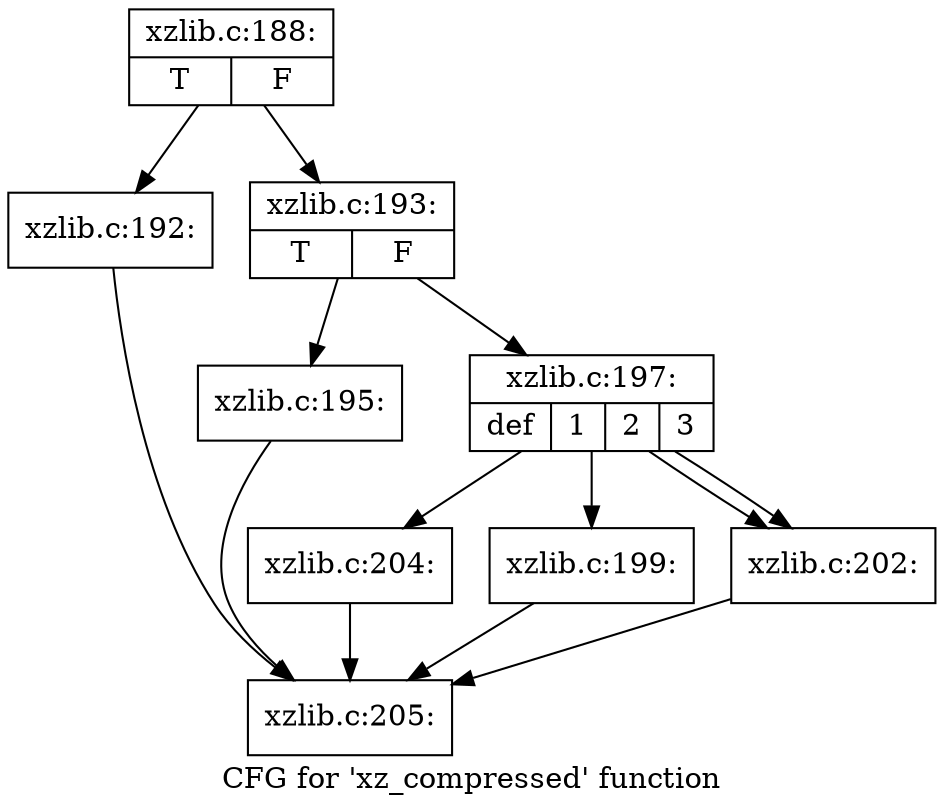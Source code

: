 digraph "CFG for 'xz_compressed' function" {
	label="CFG for 'xz_compressed' function";

	Node0x559901d033f0 [shape=record,label="{xzlib.c:188:|{<s0>T|<s1>F}}"];
	Node0x559901d033f0 -> Node0x559901d04460;
	Node0x559901d033f0 -> Node0x559901d044b0;
	Node0x559901d04460 [shape=record,label="{xzlib.c:192:}"];
	Node0x559901d04460 -> Node0x559901d03440;
	Node0x559901d044b0 [shape=record,label="{xzlib.c:193:|{<s0>T|<s1>F}}"];
	Node0x559901d044b0 -> Node0x559901d04b70;
	Node0x559901d044b0 -> Node0x559901d04bc0;
	Node0x559901d04b70 [shape=record,label="{xzlib.c:195:}"];
	Node0x559901d04b70 -> Node0x559901d03440;
	Node0x559901d04bc0 [shape=record,label="{xzlib.c:197:|{<s0>def|<s1>1|<s2>2|<s3>3}}"];
	Node0x559901d04bc0 -> Node0x559901d050a0;
	Node0x559901d04bc0 -> Node0x559901d05550;
	Node0x559901d04bc0 -> Node0x559901d05710;
	Node0x559901d04bc0 -> Node0x559901d05710;
	Node0x559901d05550 [shape=record,label="{xzlib.c:199:}"];
	Node0x559901d05550 -> Node0x559901d03440;
	Node0x559901d05710 [shape=record,label="{xzlib.c:202:}"];
	Node0x559901d05710 -> Node0x559901d03440;
	Node0x559901d050a0 [shape=record,label="{xzlib.c:204:}"];
	Node0x559901d050a0 -> Node0x559901d03440;
	Node0x559901d03440 [shape=record,label="{xzlib.c:205:}"];
}
